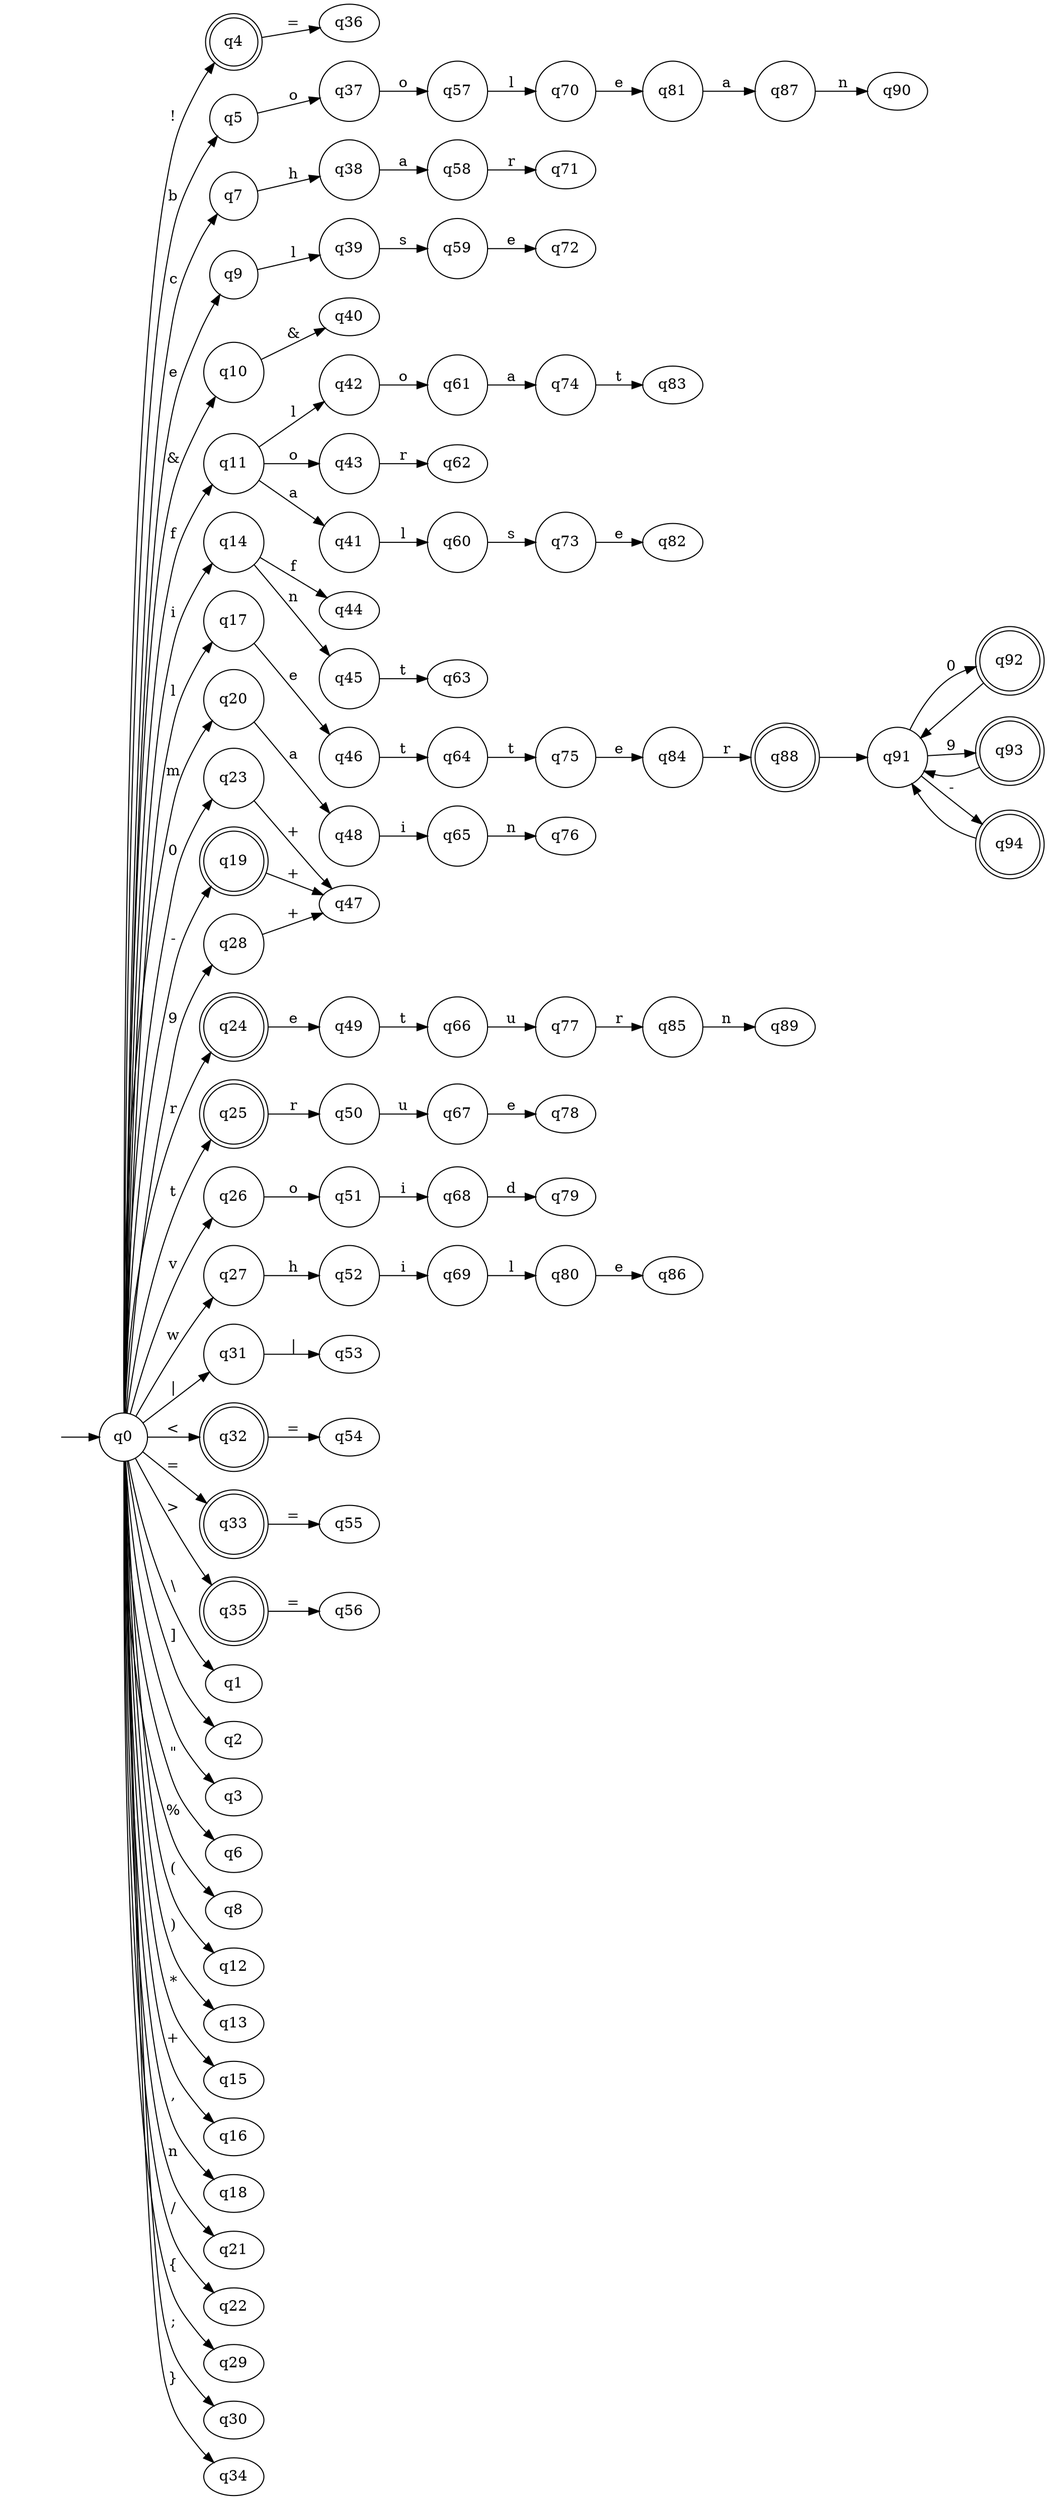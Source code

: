digraph AFD {
  rankdir=LR;
  __start [shape=none,label=""];
  q0 [shape=circle, label="q0"];
  q4 [shape=doublecircle, label="q4"];
  q5 [shape=circle, label="q5"];
  q7 [shape=circle, label="q7"];
  q9 [shape=circle, label="q9"];
  q10 [shape=circle, label="q10"];
  q11 [shape=circle, label="q11"];
  q14 [shape=circle, label="q14"];
  q17 [shape=circle, label="q17"];
  q19 [shape=doublecircle, label="q19"];
  q20 [shape=circle, label="q20"];
  q23 [shape=circle, label="q23"];
  q24 [shape=doublecircle, label="q24"];
  q25 [shape=doublecircle, label="q25"];
  q26 [shape=circle, label="q26"];
  q27 [shape=circle, label="q27"];
  q28 [shape=circle, label="q28"];
  q31 [shape=circle, label="q31"];
  q32 [shape=doublecircle, label="q32"];
  q33 [shape=doublecircle, label="q33"];
  q35 [shape=doublecircle, label="q35"];
  q37 [shape=circle, label="q37"];
  q38 [shape=circle, label="q38"];
  q39 [shape=circle, label="q39"];
  q41 [shape=circle, label="q41"];
  q42 [shape=circle, label="q42"];
  q43 [shape=circle, label="q43"];
  q45 [shape=circle, label="q45"];
  q46 [shape=circle, label="q46"];
  q48 [shape=circle, label="q48"];
  q49 [shape=circle, label="q49"];
  q50 [shape=circle, label="q50"];
  q51 [shape=circle, label="q51"];
  q52 [shape=circle, label="q52"];
  q57 [shape=circle, label="q57"];
  q58 [shape=circle, label="q58"];
  q59 [shape=circle, label="q59"];
  q60 [shape=circle, label="q60"];
  q61 [shape=circle, label="q61"];
  q64 [shape=circle, label="q64"];
  q65 [shape=circle, label="q65"];
  q66 [shape=circle, label="q66"];
  q67 [shape=circle, label="q67"];
  q68 [shape=circle, label="q68"];
  q69 [shape=circle, label="q69"];
  q70 [shape=circle, label="q70"];
  q73 [shape=circle, label="q73"];
  q74 [shape=circle, label="q74"];
  q75 [shape=circle, label="q75"];
  q77 [shape=circle, label="q77"];
  q80 [shape=circle, label="q80"];
  q81 [shape=circle, label="q81"];
  q84 [shape=circle, label="q84"];
  q85 [shape=circle, label="q85"];
  q87 [shape=circle, label="q87"];
  q88 [shape=doublecircle, label="q88"];
  q91 [shape=circle, label="q91"];
  q92 [shape=doublecircle, label="q92"];
  q93 [shape=doublecircle, label="q93"];
  q94 [shape=doublecircle, label="q94"];
  __start -> q0;
  q0 -> q1 [label="\\"];
  q0 -> q2 [label="]"];
  q0 -> q3 [label=" "];
  q0 -> q4 [label="!"];
  q0 -> q5 [label="b"];
  q0 -> q6 [label="\""];
  q0 -> q7 [label="c"];
  q0 -> q8 [label="%"];
  q0 -> q9 [label="e"];
  q0 -> q10 [label="&"];
  q0 -> q11 [label="f"];
  q0 -> q12 [label="("];
  q0 -> q13 [label=")"];
  q0 -> q14 [label="i"];
  q0 -> q15 [label="*"];
  q0 -> q16 [label="+"];
  q0 -> q17 [label="l"];
  q0 -> q18 [label=","];
  q0 -> q19 [label="-"];
  q0 -> q20 [label="m"];
  q0 -> q21 [label="n"];
  q0 -> q22 [label="/"];
  q0 -> q23 [label="0"];
  q0 -> q24 [label="r"];
  q0 -> q25 [label="t"];
  q0 -> q26 [label="v"];
  q0 -> q27 [label="w"];
  q0 -> q28 [label="9"];
  q0 -> q29 [label="{"];
  q0 -> q30 [label=";"];
  q0 -> q31 [label="|"];
  q0 -> q32 [label="<"];
  q0 -> q33 [label="="];
  q0 -> q34 [label="}"];
  q0 -> q35 [label=">"];
  q4 -> q36 [label="="];
  q5 -> q37 [label="o"];
  q7 -> q38 [label="h"];
  q9 -> q39 [label="l"];
  q10 -> q40 [label="&"];
  q11 -> q41 [label="a"];
  q11 -> q42 [label="l"];
  q11 -> q43 [label="o"];
  q14 -> q44 [label="f"];
  q14 -> q45 [label="n"];
  q17 -> q46 [label="e"];
  q19 -> q47 [label="+"];
  q20 -> q48 [label="a"];
  q23 -> q47 [label="+"];
  q24 -> q49 [label="e"];
  q25 -> q50 [label="r"];
  q26 -> q51 [label="o"];
  q27 -> q52 [label="h"];
  q28 -> q47 [label="+"];
  q31 -> q53 [label="|"];
  q32 -> q54 [label="="];
  q33 -> q55 [label="="];
  q35 -> q56 [label="="];
  q37 -> q57 [label="o"];
  q38 -> q58 [label="a"];
  q39 -> q59 [label="s"];
  q41 -> q60 [label="l"];
  q42 -> q61 [label="o"];
  q43 -> q62 [label="r"];
  q45 -> q63 [label="t"];
  q46 -> q64 [label="t"];
  q48 -> q65 [label="i"];
  q49 -> q66 [label="t"];
  q50 -> q67 [label="u"];
  q51 -> q68 [label="i"];
  q52 -> q69 [label="i"];
  q57 -> q70 [label="l"];
  q58 -> q71 [label="r"];
  q59 -> q72 [label="e"];
  q60 -> q73 [label="s"];
  q61 -> q74 [label="a"];
  q64 -> q75 [label="t"];
  q65 -> q76 [label="n"];
  q66 -> q77 [label="u"];
  q67 -> q78 [label="e"];
  q68 -> q79 [label="d"];
  q69 -> q80 [label="l"];
  q70 -> q81 [label="e"];
  q73 -> q82 [label="e"];
  q74 -> q83 [label="t"];
  q75 -> q84 [label="e"];
  q77 -> q85 [label="r"];
  q80 -> q86 [label="e"];
  q81 -> q87 [label="a"];
  q84 -> q88 [label="r"];
  q85 -> q89 [label="n"];
  q87 -> q90 [label="n"];
  q88 -> q91 [label=" "];
  q91 -> q92 [label="0"];
  q91 -> q93 [label="9"];
  q91 -> q94 [label="-"];
  q92 -> q91 [label=" "];
  q93 -> q91 [label=" "];
  q94 -> q91 [label=" "];
}
